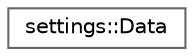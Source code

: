 digraph "Graphical Class Hierarchy"
{
 // LATEX_PDF_SIZE
  bgcolor="transparent";
  edge [fontname=Helvetica,fontsize=10,labelfontname=Helvetica,labelfontsize=10];
  node [fontname=Helvetica,fontsize=10,shape=box,height=0.2,width=0.4];
  rankdir="LR";
  Node0 [label="settings::Data",height=0.2,width=0.4,color="grey40", fillcolor="white", style="filled",URL="$d6/d02/structsettings_1_1_data.html",tooltip=" "];
}
